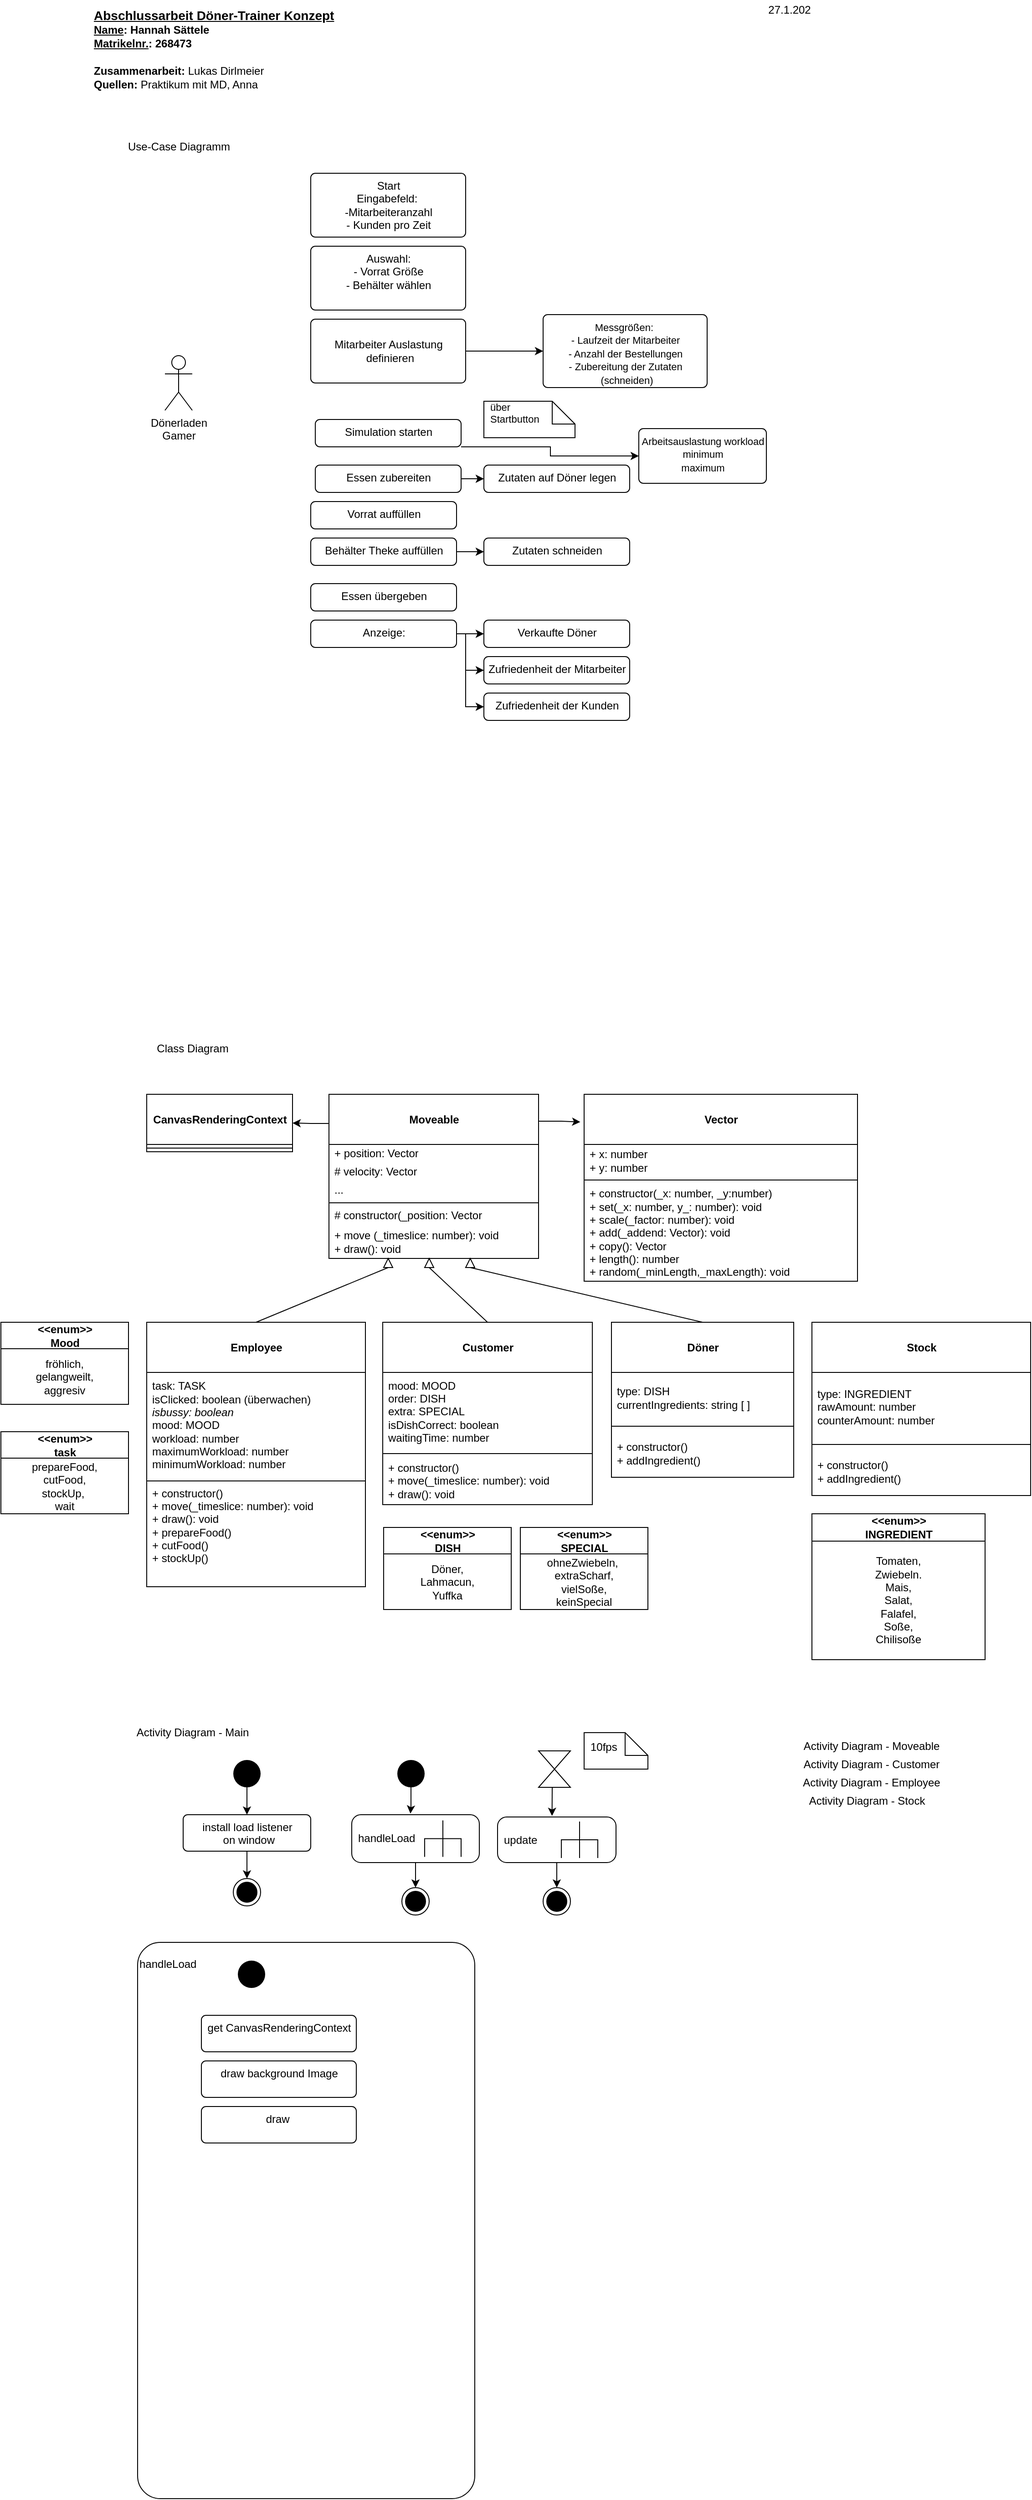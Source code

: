 <mxfile version="15.7.3" type="device"><diagram id="7r4EkHt8a0T-WiO6KExx" name="Seite-1"><mxGraphModel dx="1653" dy="1008" grid="1" gridSize="10" guides="1" tooltips="1" connect="1" arrows="1" fold="1" page="1" pageScale="1" pageWidth="827" pageHeight="1169" math="0" shadow="0"><root><mxCell id="0"/><mxCell id="1" parent="0"/><mxCell id="Qmf67HxENv94UD_E8Iam-1" value="Dönerladen&lt;br&gt;Gamer" style="shape=umlActor;verticalLabelPosition=bottom;verticalAlign=top;html=1;" parent="1" vertex="1"><mxGeometry x="90" y="400" width="30" height="60" as="geometry"/></mxCell><mxCell id="Qmf67HxENv94UD_E8Iam-2" value="Start&lt;br&gt;&lt;div&gt;&lt;span&gt;Eingabefeld:&amp;nbsp;&lt;/span&gt;&lt;/div&gt;&lt;div&gt;&lt;span&gt;-Mitarbeiteranzahl&lt;/span&gt;&lt;/div&gt;&lt;div&gt;&lt;span&gt;- Kunden pro Zeit&lt;/span&gt;&lt;/div&gt;" style="html=1;align=center;verticalAlign=top;rounded=1;absoluteArcSize=1;arcSize=10;dashed=0;" parent="1" vertex="1"><mxGeometry x="250" y="200" width="170" height="70" as="geometry"/></mxCell><mxCell id="Qmf67HxENv94UD_E8Iam-3" value="&lt;font style=&quot;font-size: 14px&quot;&gt;&lt;b&gt;&lt;u&gt;Abschlussarbeit Döner-Trainer Konzept&lt;br&gt;&lt;/u&gt;&lt;/b&gt;&lt;/font&gt;&lt;div&gt;&lt;font style=&quot;font-size: 12px&quot;&gt;&lt;b&gt;&lt;u&gt;Name&lt;/u&gt;&lt;/b&gt;&lt;b&gt;:&lt;/b&gt;&lt;b&gt; &lt;/b&gt;&lt;b&gt;Hannah Sättele&lt;/b&gt;&lt;/font&gt;&lt;/div&gt;&lt;div&gt;&lt;font style=&quot;font-size: 12px&quot;&gt;&lt;u style=&quot;font-weight: bold&quot;&gt;Matrikelnr.&lt;/u&gt;&lt;span style=&quot;font-weight: bold&quot;&gt;:&lt;/span&gt; &lt;b&gt;268473&lt;/b&gt;&lt;/font&gt;&lt;/div&gt;&lt;b style=&quot;font-size: 14px&quot;&gt;&lt;u&gt;&lt;br&gt;&lt;/u&gt;&lt;/b&gt;" style="text;html=1;align=left;verticalAlign=middle;resizable=0;points=[];autosize=1;strokeColor=none;fillColor=none;" parent="1" vertex="1"><mxGeometry x="10" y="20" width="280" height="60" as="geometry"/></mxCell><mxCell id="Qmf67HxENv94UD_E8Iam-4" value="&lt;font style=&quot;font-size: 12px&quot;&gt;Use-Case Diagramm&lt;/font&gt;" style="text;html=1;align=center;verticalAlign=middle;resizable=0;points=[];autosize=1;strokeColor=none;fillColor=none;fontSize=14;" parent="1" vertex="1"><mxGeometry x="40" y="160" width="130" height="20" as="geometry"/></mxCell><mxCell id="Qmf67HxENv94UD_E8Iam-5" value="&lt;font style=&quot;font-size: 12px&quot;&gt;27.1.202&lt;/font&gt;" style="text;html=1;align=center;verticalAlign=middle;resizable=0;points=[];autosize=1;strokeColor=none;fillColor=none;fontSize=14;" parent="1" vertex="1"><mxGeometry x="735" y="10" width="80" height="20" as="geometry"/></mxCell><mxCell id="Qmf67HxENv94UD_E8Iam-6" value="Auswahl:&lt;br&gt;- Vorrat Größe&lt;br&gt;- Behälter wählen" style="html=1;align=center;verticalAlign=top;rounded=1;absoluteArcSize=1;arcSize=10;dashed=0;" parent="1" vertex="1"><mxGeometry x="250" y="280" width="170" height="70" as="geometry"/></mxCell><mxCell id="Qmf67HxENv94UD_E8Iam-11" value="" style="edgeStyle=orthogonalEdgeStyle;rounded=0;orthogonalLoop=1;jettySize=auto;html=1;fontSize=11;" parent="1" source="Qmf67HxENv94UD_E8Iam-7" target="Qmf67HxENv94UD_E8Iam-8" edge="1"><mxGeometry relative="1" as="geometry"/></mxCell><mxCell id="Qmf67HxENv94UD_E8Iam-7" value="&lt;br&gt;Mitarbeiter Auslastung&lt;br&gt;&amp;nbsp;definieren" style="html=1;align=center;verticalAlign=top;rounded=1;absoluteArcSize=1;arcSize=10;dashed=0;" parent="1" vertex="1"><mxGeometry x="250" y="360" width="170" height="70" as="geometry"/></mxCell><mxCell id="Qmf67HxENv94UD_E8Iam-8" value="&lt;font style=&quot;font-size: 11px&quot;&gt;Messgrößen:&amp;nbsp;&lt;br&gt;- Laufzeit der Mitarbeiter&lt;br&gt;- Anzahl der Bestellungen&lt;br&gt;- Zubereitung der Zutaten&lt;br&gt;&amp;nbsp;(schneiden)&lt;/font&gt;" style="html=1;align=center;verticalAlign=top;rounded=1;absoluteArcSize=1;arcSize=10;dashed=0;" parent="1" vertex="1"><mxGeometry x="505" y="355" width="180" height="80" as="geometry"/></mxCell><mxCell id="Qmf67HxENv94UD_E8Iam-137" style="edgeStyle=orthogonalEdgeStyle;rounded=0;orthogonalLoop=1;jettySize=auto;html=1;entryX=0;entryY=0.5;entryDx=0;entryDy=0;fontSize=12;" parent="1" source="Qmf67HxENv94UD_E8Iam-9" target="Qmf67HxENv94UD_E8Iam-136" edge="1"><mxGeometry relative="1" as="geometry"><Array as="points"><mxPoint x="513" y="500"/><mxPoint x="513" y="510"/></Array></mxGeometry></mxCell><mxCell id="Qmf67HxENv94UD_E8Iam-9" value="Simulation starten" style="html=1;align=center;verticalAlign=top;rounded=1;absoluteArcSize=1;arcSize=10;dashed=0;" parent="1" vertex="1"><mxGeometry x="255" y="470" width="160" height="30" as="geometry"/></mxCell><mxCell id="Qmf67HxENv94UD_E8Iam-12" value="" style="shape=note2;boundedLbl=1;whiteSpace=wrap;html=1;size=25;verticalAlign=top;align=left;spacingLeft=5;fontSize=11;" parent="1" vertex="1"><mxGeometry x="440" y="450" width="100" height="40" as="geometry"/></mxCell><mxCell id="Qmf67HxENv94UD_E8Iam-13" value="über &#10;Startbutton" style="resizeWidth=1;part=1;strokeColor=none;fillColor=none;align=left;spacingLeft=5;fontSize=11;" parent="Qmf67HxENv94UD_E8Iam-12" vertex="1"><mxGeometry width="100" height="25" relative="1" as="geometry"/></mxCell><mxCell id="Qmf67HxENv94UD_E8Iam-25" value="" style="edgeStyle=orthogonalEdgeStyle;rounded=0;orthogonalLoop=1;jettySize=auto;html=1;fontSize=11;" parent="1" source="Qmf67HxENv94UD_E8Iam-14" target="Qmf67HxENv94UD_E8Iam-24" edge="1"><mxGeometry relative="1" as="geometry"/></mxCell><mxCell id="Qmf67HxENv94UD_E8Iam-14" value="Essen zubereiten" style="html=1;align=center;verticalAlign=top;rounded=1;absoluteArcSize=1;arcSize=10;dashed=0;" parent="1" vertex="1"><mxGeometry x="255" y="520" width="160" height="30" as="geometry"/></mxCell><mxCell id="Qmf67HxENv94UD_E8Iam-15" value="Vorrat auffüllen" style="html=1;align=center;verticalAlign=top;rounded=1;absoluteArcSize=1;arcSize=10;dashed=0;" parent="1" vertex="1"><mxGeometry x="250" y="560" width="160" height="30" as="geometry"/></mxCell><mxCell id="Qmf67HxENv94UD_E8Iam-23" value="" style="edgeStyle=orthogonalEdgeStyle;rounded=0;orthogonalLoop=1;jettySize=auto;html=1;fontSize=11;" parent="1" source="Qmf67HxENv94UD_E8Iam-16" target="Qmf67HxENv94UD_E8Iam-22" edge="1"><mxGeometry relative="1" as="geometry"/></mxCell><mxCell id="Qmf67HxENv94UD_E8Iam-16" value="Behälter Theke auffüllen" style="html=1;align=center;verticalAlign=top;rounded=1;absoluteArcSize=1;arcSize=10;dashed=0;" parent="1" vertex="1"><mxGeometry x="250" y="600" width="160" height="30" as="geometry"/></mxCell><mxCell id="Qmf67HxENv94UD_E8Iam-17" value="Essen übergeben" style="html=1;align=center;verticalAlign=top;rounded=1;absoluteArcSize=1;arcSize=10;dashed=0;" parent="1" vertex="1"><mxGeometry x="250" y="650" width="160" height="30" as="geometry"/></mxCell><mxCell id="Qmf67HxENv94UD_E8Iam-29" style="edgeStyle=orthogonalEdgeStyle;rounded=0;orthogonalLoop=1;jettySize=auto;html=1;entryX=0;entryY=0.5;entryDx=0;entryDy=0;fontSize=11;" parent="1" source="Qmf67HxENv94UD_E8Iam-18" target="Qmf67HxENv94UD_E8Iam-19" edge="1"><mxGeometry relative="1" as="geometry"/></mxCell><mxCell id="Qmf67HxENv94UD_E8Iam-30" style="edgeStyle=orthogonalEdgeStyle;rounded=0;orthogonalLoop=1;jettySize=auto;html=1;entryX=0;entryY=0.5;entryDx=0;entryDy=0;fontSize=11;" parent="1" source="Qmf67HxENv94UD_E8Iam-18" target="Qmf67HxENv94UD_E8Iam-20" edge="1"><mxGeometry relative="1" as="geometry"><Array as="points"><mxPoint x="420" y="705"/><mxPoint x="420" y="745"/></Array></mxGeometry></mxCell><mxCell id="Qmf67HxENv94UD_E8Iam-31" style="edgeStyle=orthogonalEdgeStyle;rounded=0;orthogonalLoop=1;jettySize=auto;html=1;entryX=0;entryY=0.5;entryDx=0;entryDy=0;fontSize=11;" parent="1" source="Qmf67HxENv94UD_E8Iam-18" target="Qmf67HxENv94UD_E8Iam-21" edge="1"><mxGeometry relative="1" as="geometry"><Array as="points"><mxPoint x="420" y="705"/><mxPoint x="420" y="785"/></Array></mxGeometry></mxCell><mxCell id="Qmf67HxENv94UD_E8Iam-18" value="Anzeige:" style="html=1;align=center;verticalAlign=top;rounded=1;absoluteArcSize=1;arcSize=10;dashed=0;" parent="1" vertex="1"><mxGeometry x="250" y="690" width="160" height="30" as="geometry"/></mxCell><mxCell id="Qmf67HxENv94UD_E8Iam-19" value="Verkaufte Döner" style="html=1;align=center;verticalAlign=top;rounded=1;absoluteArcSize=1;arcSize=10;dashed=0;" parent="1" vertex="1"><mxGeometry x="440" y="690" width="160" height="30" as="geometry"/></mxCell><mxCell id="Qmf67HxENv94UD_E8Iam-20" value="Zufriedenheit der Mitarbeiter" style="html=1;align=center;verticalAlign=top;rounded=1;absoluteArcSize=1;arcSize=10;dashed=0;" parent="1" vertex="1"><mxGeometry x="440" y="730" width="160" height="30" as="geometry"/></mxCell><mxCell id="Qmf67HxENv94UD_E8Iam-21" value="Zufriedenheit der Kunden" style="html=1;align=center;verticalAlign=top;rounded=1;absoluteArcSize=1;arcSize=10;dashed=0;" parent="1" vertex="1"><mxGeometry x="440" y="770" width="160" height="30" as="geometry"/></mxCell><mxCell id="Qmf67HxENv94UD_E8Iam-22" value="Zutaten schneiden" style="html=1;align=center;verticalAlign=top;rounded=1;absoluteArcSize=1;arcSize=10;dashed=0;" parent="1" vertex="1"><mxGeometry x="440" y="600" width="160" height="30" as="geometry"/></mxCell><mxCell id="Qmf67HxENv94UD_E8Iam-24" value="Zutaten auf Döner legen" style="html=1;align=center;verticalAlign=top;rounded=1;absoluteArcSize=1;arcSize=10;dashed=0;" parent="1" vertex="1"><mxGeometry x="440" y="520" width="160" height="30" as="geometry"/></mxCell><mxCell id="Qmf67HxENv94UD_E8Iam-33" value="&lt;font style=&quot;font-size: 12px&quot;&gt;&lt;b&gt;Zusammenarbeit:&lt;/b&gt; Lukas Dirlmeier&lt;br&gt;&lt;b&gt;Quellen&lt;/b&gt;&lt;b&gt;: &lt;/b&gt;Praktikum mit MD, Anna&lt;b&gt;&amp;nbsp;&lt;/b&gt;&lt;/font&gt;" style="text;html=1;align=left;verticalAlign=middle;resizable=0;points=[];autosize=1;strokeColor=none;fillColor=none;fontSize=11;" parent="1" vertex="1"><mxGeometry x="10" y="80" width="200" height="30" as="geometry"/></mxCell><mxCell id="Qmf67HxENv94UD_E8Iam-34" value="Class Diagram" style="text;html=1;align=center;verticalAlign=middle;resizable=0;points=[];autosize=1;strokeColor=none;fillColor=none;fontSize=12;" parent="1" vertex="1"><mxGeometry x="75" y="1150" width="90" height="20" as="geometry"/></mxCell><mxCell id="Qmf67HxENv94UD_E8Iam-53" value="&lt;br&gt;&lt;b&gt;CanvasRenderingContext&lt;/b&gt;" style="swimlane;fontStyle=0;align=center;verticalAlign=top;childLayout=stackLayout;horizontal=1;startSize=55;horizontalStack=0;resizeParent=1;resizeParentMax=0;resizeLast=0;collapsible=0;marginBottom=0;html=1;fontSize=12;" parent="1" vertex="1"><mxGeometry x="70" y="1210" width="160" height="63" as="geometry"/></mxCell><mxCell id="Qmf67HxENv94UD_E8Iam-58" value="" style="line;strokeWidth=1;fillColor=none;align=left;verticalAlign=middle;spacingTop=-1;spacingLeft=3;spacingRight=3;rotatable=0;labelPosition=right;points=[];portConstraint=eastwest;fontSize=12;" parent="Qmf67HxENv94UD_E8Iam-53" vertex="1"><mxGeometry y="55" width="160" height="8" as="geometry"/></mxCell><mxCell id="Qmf67HxENv94UD_E8Iam-150" style="edgeStyle=orthogonalEdgeStyle;rounded=0;orthogonalLoop=1;jettySize=auto;html=1;entryX=-0.014;entryY=0.148;entryDx=0;entryDy=0;entryPerimeter=0;fontSize=12;exitX=1.001;exitY=0.164;exitDx=0;exitDy=0;exitPerimeter=0;" parent="1" source="Qmf67HxENv94UD_E8Iam-61" target="Qmf67HxENv94UD_E8Iam-69" edge="1"><mxGeometry relative="1" as="geometry"/></mxCell><mxCell id="Qmf67HxENv94UD_E8Iam-151" style="edgeStyle=orthogonalEdgeStyle;rounded=0;orthogonalLoop=1;jettySize=auto;html=1;entryX=1;entryY=0.5;entryDx=0;entryDy=0;fontSize=12;exitX=0.006;exitY=0.178;exitDx=0;exitDy=0;exitPerimeter=0;" parent="1" source="Qmf67HxENv94UD_E8Iam-61" target="Qmf67HxENv94UD_E8Iam-53" edge="1"><mxGeometry relative="1" as="geometry"/></mxCell><mxCell id="Qmf67HxENv94UD_E8Iam-61" value="&lt;br&gt;&lt;b&gt;Moveable&lt;/b&gt;" style="swimlane;fontStyle=0;align=center;verticalAlign=top;childLayout=stackLayout;horizontal=1;startSize=55;horizontalStack=0;resizeParent=1;resizeParentMax=0;resizeLast=0;collapsible=0;marginBottom=0;html=1;fontSize=12;" parent="1" vertex="1"><mxGeometry x="270" y="1210" width="230" height="180" as="geometry"/></mxCell><mxCell id="Qmf67HxENv94UD_E8Iam-62" value="+ position: Vector" style="text;html=1;strokeColor=none;fillColor=none;align=left;verticalAlign=middle;spacingLeft=4;spacingRight=4;overflow=hidden;rotatable=0;points=[[0,0.5],[1,0.5]];portConstraint=eastwest;fontSize=12;" parent="Qmf67HxENv94UD_E8Iam-61" vertex="1"><mxGeometry y="55" width="230" height="20" as="geometry"/></mxCell><mxCell id="Qmf67HxENv94UD_E8Iam-63" value="# velocity: Vector" style="text;html=1;strokeColor=none;fillColor=none;align=left;verticalAlign=middle;spacingLeft=4;spacingRight=4;overflow=hidden;rotatable=0;points=[[0,0.5],[1,0.5]];portConstraint=eastwest;fontSize=12;" parent="Qmf67HxENv94UD_E8Iam-61" vertex="1"><mxGeometry y="75" width="230" height="20" as="geometry"/></mxCell><mxCell id="Qmf67HxENv94UD_E8Iam-65" value="..." style="text;html=1;strokeColor=none;fillColor=none;align=left;verticalAlign=middle;spacingLeft=4;spacingRight=4;overflow=hidden;rotatable=0;points=[[0,0.5],[1,0.5]];portConstraint=eastwest;fontSize=12;" parent="Qmf67HxENv94UD_E8Iam-61" vertex="1"><mxGeometry y="95" width="230" height="20" as="geometry"/></mxCell><mxCell id="Qmf67HxENv94UD_E8Iam-66" value="" style="line;strokeWidth=1;fillColor=none;align=left;verticalAlign=middle;spacingTop=-1;spacingLeft=3;spacingRight=3;rotatable=0;labelPosition=right;points=[];portConstraint=eastwest;fontSize=12;" parent="Qmf67HxENv94UD_E8Iam-61" vertex="1"><mxGeometry y="115" width="230" height="8" as="geometry"/></mxCell><mxCell id="Qmf67HxENv94UD_E8Iam-67" value="# constructor(_position: Vector" style="text;html=1;strokeColor=none;fillColor=none;align=left;verticalAlign=middle;spacingLeft=4;spacingRight=4;overflow=hidden;rotatable=0;points=[[0,0.5],[1,0.5]];portConstraint=eastwest;fontSize=12;" parent="Qmf67HxENv94UD_E8Iam-61" vertex="1"><mxGeometry y="123" width="230" height="20" as="geometry"/></mxCell><mxCell id="Qmf67HxENv94UD_E8Iam-68" value="+ move (_timeslice: number): void&lt;br&gt;+ draw(): void" style="text;html=1;strokeColor=none;fillColor=none;align=left;verticalAlign=middle;spacingLeft=4;spacingRight=4;overflow=hidden;rotatable=0;points=[[0,0.5],[1,0.5]];portConstraint=eastwest;fontSize=12;" parent="Qmf67HxENv94UD_E8Iam-61" vertex="1"><mxGeometry y="143" width="230" height="37" as="geometry"/></mxCell><mxCell id="Qmf67HxENv94UD_E8Iam-69" value="&lt;br&gt;&lt;b&gt;Vector&lt;/b&gt;" style="swimlane;fontStyle=0;align=center;verticalAlign=top;childLayout=stackLayout;horizontal=1;startSize=55;horizontalStack=0;resizeParent=1;resizeParentMax=0;resizeLast=0;collapsible=0;marginBottom=0;html=1;fontSize=12;" parent="1" vertex="1"><mxGeometry x="550" y="1210" width="300" height="205" as="geometry"/></mxCell><mxCell id="Qmf67HxENv94UD_E8Iam-70" value="+ x: number&lt;br&gt;+ y: number" style="text;html=1;strokeColor=none;fillColor=none;align=left;verticalAlign=middle;spacingLeft=4;spacingRight=4;overflow=hidden;rotatable=0;points=[[0,0.5],[1,0.5]];portConstraint=eastwest;fontSize=12;" parent="Qmf67HxENv94UD_E8Iam-69" vertex="1"><mxGeometry y="55" width="300" height="35" as="geometry"/></mxCell><mxCell id="Qmf67HxENv94UD_E8Iam-73" value="" style="line;strokeWidth=1;fillColor=none;align=left;verticalAlign=middle;spacingTop=-1;spacingLeft=3;spacingRight=3;rotatable=0;labelPosition=right;points=[];portConstraint=eastwest;fontSize=12;" parent="Qmf67HxENv94UD_E8Iam-69" vertex="1"><mxGeometry y="90" width="300" height="8" as="geometry"/></mxCell><mxCell id="Qmf67HxENv94UD_E8Iam-74" value="&lt;div&gt;&lt;span&gt;+ constructor(_x: number, _y:number)&lt;/span&gt;&lt;/div&gt;&lt;div&gt;&lt;span&gt;+ set(_x: number, y_: number): void&lt;/span&gt;&lt;/div&gt;&lt;div&gt;&lt;span&gt;+ scale(_factor: number): void&lt;/span&gt;&lt;/div&gt;&lt;div&gt;&lt;span&gt;+ add(_addend: Vector): void&lt;/span&gt;&lt;/div&gt;&lt;div&gt;&lt;span&gt;+ copy(): Vector&lt;/span&gt;&lt;/div&gt;&lt;div&gt;&lt;span&gt;+ length(): number&lt;/span&gt;&lt;/div&gt;&lt;div&gt;&lt;span&gt;+ random(_minLength,_maxLength): void&lt;/span&gt;&lt;/div&gt;" style="text;html=1;strokeColor=none;fillColor=none;align=left;verticalAlign=middle;spacingLeft=4;spacingRight=4;overflow=hidden;rotatable=0;points=[[0,0.5],[1,0.5]];portConstraint=eastwest;fontSize=12;" parent="Qmf67HxENv94UD_E8Iam-69" vertex="1"><mxGeometry y="98" width="300" height="107" as="geometry"/></mxCell><mxCell id="Qmf67HxENv94UD_E8Iam-76" value="&lt;br&gt;&lt;b&gt;Employee&lt;/b&gt;" style="swimlane;fontStyle=0;align=center;verticalAlign=top;childLayout=stackLayout;horizontal=1;startSize=55;horizontalStack=0;resizeParent=1;resizeParentMax=0;resizeLast=0;collapsible=0;marginBottom=0;html=1;fontSize=12;" parent="1" vertex="1"><mxGeometry x="70" y="1460" width="240" height="290" as="geometry"/></mxCell><mxCell id="Qmf67HxENv94UD_E8Iam-77" value="task: TASK&lt;br&gt;isClicked: boolean (überwachen)&lt;br&gt;&lt;i&gt;isbussy: boolean&lt;br&gt;&lt;/i&gt;mood: MOOD&lt;br&gt;workload: number&lt;br&gt;maximumWorkload: number&lt;br&gt;minimumWorkload: number" style="text;html=1;strokeColor=none;fillColor=none;align=left;verticalAlign=middle;spacingLeft=4;spacingRight=4;overflow=hidden;rotatable=0;points=[[0,0.5],[1,0.5]];portConstraint=eastwest;fontSize=12;" parent="Qmf67HxENv94UD_E8Iam-76" vertex="1"><mxGeometry y="55" width="240" height="115" as="geometry"/></mxCell><mxCell id="Qmf67HxENv94UD_E8Iam-78" value="" style="line;strokeWidth=1;fillColor=none;align=left;verticalAlign=middle;spacingTop=-1;spacingLeft=3;spacingRight=3;rotatable=0;labelPosition=right;points=[];portConstraint=eastwest;fontSize=12;" parent="Qmf67HxENv94UD_E8Iam-76" vertex="1"><mxGeometry y="170" width="240" height="8" as="geometry"/></mxCell><mxCell id="Qmf67HxENv94UD_E8Iam-79" value="&lt;div&gt;&lt;span&gt;+ constructor()&lt;/span&gt;&lt;/div&gt;&lt;div&gt;+ move(_timeslice: number): void&lt;/div&gt;&lt;div&gt;+ draw(): void&lt;/div&gt;&lt;div&gt;+ prepareFood()&lt;/div&gt;&lt;div&gt;+ cutFood()&lt;/div&gt;&lt;div&gt;+ stockUp()&lt;/div&gt;&lt;div&gt;&lt;br&gt;&lt;/div&gt;&lt;div&gt;&lt;br&gt;&lt;/div&gt;&lt;div&gt;&lt;br&gt;&lt;/div&gt;" style="text;html=1;strokeColor=none;fillColor=none;align=left;verticalAlign=middle;spacingLeft=4;spacingRight=4;overflow=hidden;rotatable=0;points=[[0,0.5],[1,0.5]];portConstraint=eastwest;fontSize=12;" parent="Qmf67HxENv94UD_E8Iam-76" vertex="1"><mxGeometry y="178" width="240" height="112" as="geometry"/></mxCell><mxCell id="Qmf67HxENv94UD_E8Iam-80" value="&lt;br&gt;&lt;b&gt;Customer&lt;/b&gt;" style="swimlane;fontStyle=0;align=center;verticalAlign=top;childLayout=stackLayout;horizontal=1;startSize=55;horizontalStack=0;resizeParent=1;resizeParentMax=0;resizeLast=0;collapsible=0;marginBottom=0;html=1;fontSize=12;" parent="1" vertex="1"><mxGeometry x="329" y="1460" width="230" height="200" as="geometry"/></mxCell><mxCell id="Qmf67HxENv94UD_E8Iam-81" value="mood: MOOD&amp;nbsp;&lt;br&gt;order: DISH&lt;br&gt;extra: SPECIAL&lt;br&gt;isDishCorrect: boolean&lt;br&gt;waitingTime: number" style="text;html=1;strokeColor=none;fillColor=none;align=left;verticalAlign=middle;spacingLeft=4;spacingRight=4;overflow=hidden;rotatable=0;points=[[0,0.5],[1,0.5]];portConstraint=eastwest;fontSize=12;" parent="Qmf67HxENv94UD_E8Iam-80" vertex="1"><mxGeometry y="55" width="230" height="85" as="geometry"/></mxCell><mxCell id="Qmf67HxENv94UD_E8Iam-82" value="" style="line;strokeWidth=1;fillColor=none;align=left;verticalAlign=middle;spacingTop=-1;spacingLeft=3;spacingRight=3;rotatable=0;labelPosition=right;points=[];portConstraint=eastwest;fontSize=12;" parent="Qmf67HxENv94UD_E8Iam-80" vertex="1"><mxGeometry y="140" width="230" height="8" as="geometry"/></mxCell><mxCell id="Qmf67HxENv94UD_E8Iam-83" value="&lt;div&gt;&lt;span&gt;+ constructor()&lt;/span&gt;&lt;/div&gt;&lt;div&gt;+ move(_timeslice: number): void&lt;/div&gt;&lt;div&gt;+ draw(): void&lt;/div&gt;" style="text;html=1;strokeColor=none;fillColor=none;align=left;verticalAlign=middle;spacingLeft=4;spacingRight=4;overflow=hidden;rotatable=0;points=[[0,0.5],[1,0.5]];portConstraint=eastwest;fontSize=12;" parent="Qmf67HxENv94UD_E8Iam-80" vertex="1"><mxGeometry y="148" width="230" height="52" as="geometry"/></mxCell><mxCell id="Qmf67HxENv94UD_E8Iam-84" value="&lt;br&gt;&lt;b&gt;Stock&lt;/b&gt;" style="swimlane;fontStyle=0;align=center;verticalAlign=top;childLayout=stackLayout;horizontal=1;startSize=55;horizontalStack=0;resizeParent=1;resizeParentMax=0;resizeLast=0;collapsible=0;marginBottom=0;html=1;fontSize=12;" parent="1" vertex="1"><mxGeometry x="800" y="1460" width="240" height="190" as="geometry"/></mxCell><mxCell id="Qmf67HxENv94UD_E8Iam-85" value="type: INGREDIENT&lt;br&gt;rawAmount: number&lt;br&gt;counterAmount: number&lt;br&gt;" style="text;html=1;strokeColor=none;fillColor=none;align=left;verticalAlign=middle;spacingLeft=4;spacingRight=4;overflow=hidden;rotatable=0;points=[[0,0.5],[1,0.5]];portConstraint=eastwest;fontSize=12;" parent="Qmf67HxENv94UD_E8Iam-84" vertex="1"><mxGeometry y="55" width="240" height="75" as="geometry"/></mxCell><mxCell id="Qmf67HxENv94UD_E8Iam-86" value="" style="line;strokeWidth=1;fillColor=none;align=left;verticalAlign=middle;spacingTop=-1;spacingLeft=3;spacingRight=3;rotatable=0;labelPosition=right;points=[];portConstraint=eastwest;fontSize=12;" parent="Qmf67HxENv94UD_E8Iam-84" vertex="1"><mxGeometry y="130" width="240" height="8" as="geometry"/></mxCell><mxCell id="Qmf67HxENv94UD_E8Iam-87" value="&lt;div&gt;&lt;span&gt;+ constructor()&lt;/span&gt;&lt;/div&gt;&lt;div&gt;+ addIngredient()&lt;/div&gt;" style="text;html=1;strokeColor=none;fillColor=none;align=left;verticalAlign=middle;spacingLeft=4;spacingRight=4;overflow=hidden;rotatable=0;points=[[0,0.5],[1,0.5]];portConstraint=eastwest;fontSize=12;" parent="Qmf67HxENv94UD_E8Iam-84" vertex="1"><mxGeometry y="138" width="240" height="52" as="geometry"/></mxCell><mxCell id="Qmf67HxENv94UD_E8Iam-88" value="Activity Diagram - Moveable" style="text;html=1;align=center;verticalAlign=middle;resizable=0;points=[];autosize=1;strokeColor=none;fillColor=none;fontSize=12;" parent="1" vertex="1"><mxGeometry x="780" y="1915" width="170" height="20" as="geometry"/></mxCell><mxCell id="Qmf67HxENv94UD_E8Iam-89" value="Activity Diagram - Main" style="text;html=1;align=center;verticalAlign=middle;resizable=0;points=[];autosize=1;strokeColor=none;fillColor=none;fontSize=12;" parent="1" vertex="1"><mxGeometry x="50" y="1900" width="140" height="20" as="geometry"/></mxCell><mxCell id="Qmf67HxENv94UD_E8Iam-90" value="Activity Diagram - Customer" style="text;html=1;align=center;verticalAlign=middle;resizable=0;points=[];autosize=1;strokeColor=none;fillColor=none;fontSize=12;" parent="1" vertex="1"><mxGeometry x="780" y="1935" width="170" height="20" as="geometry"/></mxCell><mxCell id="Qmf67HxENv94UD_E8Iam-91" value="Activity Diagram - Employee" style="text;html=1;align=center;verticalAlign=middle;resizable=0;points=[];autosize=1;strokeColor=none;fillColor=none;fontSize=12;" parent="1" vertex="1"><mxGeometry x="780" y="1955" width="170" height="20" as="geometry"/></mxCell><mxCell id="Qmf67HxENv94UD_E8Iam-92" value="Activity Diagram - Stock" style="text;html=1;align=center;verticalAlign=middle;resizable=0;points=[];autosize=1;strokeColor=none;fillColor=none;fontSize=12;" parent="1" vertex="1"><mxGeometry x="790" y="1975" width="140" height="20" as="geometry"/></mxCell><mxCell id="Qmf67HxENv94UD_E8Iam-96" value="" style="edgeStyle=orthogonalEdgeStyle;rounded=0;orthogonalLoop=1;jettySize=auto;html=1;fontSize=12;" parent="1" source="Qmf67HxENv94UD_E8Iam-93" target="Qmf67HxENv94UD_E8Iam-95" edge="1"><mxGeometry relative="1" as="geometry"/></mxCell><mxCell id="Qmf67HxENv94UD_E8Iam-93" value="" style="ellipse;fillColor=#000000;strokeColor=none;fontSize=12;align=left;" parent="1" vertex="1"><mxGeometry x="165" y="1940" width="30" height="30" as="geometry"/></mxCell><mxCell id="Qmf67HxENv94UD_E8Iam-94" value="" style="ellipse;html=1;shape=endState;fillColor=#000000;strokeColor=#000000;fontSize=12;align=left;" parent="1" vertex="1"><mxGeometry x="165" y="2070" width="30" height="30" as="geometry"/></mxCell><mxCell id="Qmf67HxENv94UD_E8Iam-97" value="" style="edgeStyle=orthogonalEdgeStyle;rounded=0;orthogonalLoop=1;jettySize=auto;html=1;fontSize=12;" parent="1" source="Qmf67HxENv94UD_E8Iam-95" target="Qmf67HxENv94UD_E8Iam-94" edge="1"><mxGeometry relative="1" as="geometry"/></mxCell><mxCell id="Qmf67HxENv94UD_E8Iam-95" value="install load listener&lt;br&gt;&amp;nbsp;on window" style="html=1;align=center;verticalAlign=top;rounded=1;absoluteArcSize=1;arcSize=10;dashed=0;fontSize=12;" parent="1" vertex="1"><mxGeometry x="110" y="2000" width="140" height="40" as="geometry"/></mxCell><mxCell id="Qmf67HxENv94UD_E8Iam-99" value="handleLoad" style="html=1;align=left;verticalAlign=top;rounded=1;absoluteArcSize=1;arcSize=50;dashed=0;spacingTop=10;spacingRight=30;fontSize=12;" parent="1" vertex="1"><mxGeometry x="60" y="2140" width="370" height="610" as="geometry"/></mxCell><mxCell id="Qmf67HxENv94UD_E8Iam-100" value="" style="ellipse;fillColor=#000000;strokeColor=none;fontSize=12;align=left;" parent="1" vertex="1"><mxGeometry x="170" y="2160" width="30" height="30" as="geometry"/></mxCell><mxCell id="Qmf67HxENv94UD_E8Iam-101" value="get CanvasRenderingContext" style="html=1;align=center;verticalAlign=top;rounded=1;absoluteArcSize=1;arcSize=10;dashed=0;fontSize=12;" parent="1" vertex="1"><mxGeometry x="130" y="2220" width="170" height="40" as="geometry"/></mxCell><mxCell id="Qmf67HxENv94UD_E8Iam-103" value="draw background Image" style="html=1;align=center;verticalAlign=top;rounded=1;absoluteArcSize=1;arcSize=10;dashed=0;fontSize=12;" parent="1" vertex="1"><mxGeometry x="130" y="2270" width="170" height="40" as="geometry"/></mxCell><mxCell id="Qmf67HxENv94UD_E8Iam-104" value="draw&amp;nbsp;" style="html=1;align=center;verticalAlign=top;rounded=1;absoluteArcSize=1;arcSize=10;dashed=0;fontSize=12;" parent="1" vertex="1"><mxGeometry x="130" y="2320" width="170" height="40" as="geometry"/></mxCell><mxCell id="Qmf67HxENv94UD_E8Iam-110" style="edgeStyle=orthogonalEdgeStyle;rounded=0;orthogonalLoop=1;jettySize=auto;html=1;entryX=0.46;entryY=-0.023;entryDx=0;entryDy=0;entryPerimeter=0;fontSize=12;" parent="1" source="Qmf67HxENv94UD_E8Iam-105" target="Qmf67HxENv94UD_E8Iam-107" edge="1"><mxGeometry relative="1" as="geometry"/></mxCell><mxCell id="Qmf67HxENv94UD_E8Iam-105" value="" style="ellipse;fillColor=#000000;strokeColor=none;fontSize=12;align=left;" parent="1" vertex="1"><mxGeometry x="345" y="1940" width="30" height="30" as="geometry"/></mxCell><mxCell id="Qmf67HxENv94UD_E8Iam-111" style="edgeStyle=orthogonalEdgeStyle;rounded=0;orthogonalLoop=1;jettySize=auto;html=1;entryX=0.5;entryY=0;entryDx=0;entryDy=0;fontSize=12;" parent="1" source="Qmf67HxENv94UD_E8Iam-107" target="Qmf67HxENv94UD_E8Iam-108" edge="1"><mxGeometry relative="1" as="geometry"/></mxCell><mxCell id="Qmf67HxENv94UD_E8Iam-107" value="handleLoad" style="shape=mxgraph.uml25.behaviorAction;html=1;rounded=1;absoluteArcSize=1;arcSize=10;align=left;spacingLeft=5;fontSize=12;" parent="1" vertex="1"><mxGeometry x="295" y="2000" width="140" height="52.5" as="geometry"/></mxCell><mxCell id="Qmf67HxENv94UD_E8Iam-108" value="" style="ellipse;html=1;shape=endState;fillColor=#000000;strokeColor=#000000;fontSize=12;align=left;" parent="1" vertex="1"><mxGeometry x="350" y="2080" width="30" height="30" as="geometry"/></mxCell><mxCell id="Qmf67HxENv94UD_E8Iam-112" style="edgeStyle=orthogonalEdgeStyle;rounded=0;orthogonalLoop=1;jettySize=auto;html=1;entryX=0.46;entryY=-0.023;entryDx=0;entryDy=0;entryPerimeter=0;fontSize=12;" parent="1" target="Qmf67HxENv94UD_E8Iam-115" edge="1"><mxGeometry relative="1" as="geometry"><mxPoint x="515" y="1970" as="sourcePoint"/></mxGeometry></mxCell><mxCell id="Qmf67HxENv94UD_E8Iam-114" style="edgeStyle=orthogonalEdgeStyle;rounded=0;orthogonalLoop=1;jettySize=auto;html=1;entryX=0.5;entryY=0;entryDx=0;entryDy=0;fontSize=12;" parent="1" source="Qmf67HxENv94UD_E8Iam-115" target="Qmf67HxENv94UD_E8Iam-116" edge="1"><mxGeometry relative="1" as="geometry"/></mxCell><mxCell id="Qmf67HxENv94UD_E8Iam-115" value="update" style="shape=mxgraph.uml25.behaviorAction;html=1;rounded=1;absoluteArcSize=1;arcSize=10;align=left;spacingLeft=5;fontSize=12;" parent="1" vertex="1"><mxGeometry x="455" y="2002.5" width="130" height="50" as="geometry"/></mxCell><mxCell id="Qmf67HxENv94UD_E8Iam-116" value="" style="ellipse;html=1;shape=endState;fillColor=#000000;strokeColor=#000000;fontSize=12;align=left;" parent="1" vertex="1"><mxGeometry x="505" y="2080" width="30" height="30" as="geometry"/></mxCell><mxCell id="Qmf67HxENv94UD_E8Iam-117" value="" style="shape=collate;whiteSpace=wrap;html=1;fontSize=12;align=left;" parent="1" vertex="1"><mxGeometry x="500" y="1930" width="35" height="40" as="geometry"/></mxCell><mxCell id="Qmf67HxENv94UD_E8Iam-119" value="" style="shape=note2;boundedLbl=1;whiteSpace=wrap;html=1;size=25;verticalAlign=top;align=left;spacingLeft=5;fontSize=12;" parent="1" vertex="1"><mxGeometry x="550" y="1910" width="70" height="40" as="geometry"/></mxCell><mxCell id="Qmf67HxENv94UD_E8Iam-120" value="10fps" style="resizeWidth=1;part=1;strokeColor=none;fillColor=none;align=left;spacingLeft=5;fontSize=12;" parent="Qmf67HxENv94UD_E8Iam-119" vertex="1"><mxGeometry width="44.545" height="30" relative="1" as="geometry"/></mxCell><mxCell id="Qmf67HxENv94UD_E8Iam-131" value="&amp;lt;&amp;lt;enum&amp;gt;&amp;gt;&lt;br&gt;Mood" style="swimlane;fontStyle=1;align=center;verticalAlign=middle;childLayout=stackLayout;horizontal=1;startSize=29;horizontalStack=0;resizeParent=1;resizeParentMax=0;resizeLast=0;collapsible=0;marginBottom=0;html=1;fontSize=12;" parent="1" vertex="1"><mxGeometry x="-90" y="1460" width="140" height="90" as="geometry"/></mxCell><mxCell id="Qmf67HxENv94UD_E8Iam-132" value="fröhlich,&lt;br&gt;gelangweilt,&lt;br&gt;aggresiv" style="text;html=1;strokeColor=none;fillColor=none;align=center;verticalAlign=middle;spacingLeft=4;spacingRight=4;overflow=hidden;rotatable=0;points=[[0,0.5],[1,0.5]];portConstraint=eastwest;fontSize=12;" parent="Qmf67HxENv94UD_E8Iam-131" vertex="1"><mxGeometry y="29" width="140" height="61" as="geometry"/></mxCell><mxCell id="Qmf67HxENv94UD_E8Iam-134" value="&amp;lt;&amp;lt;enum&amp;gt;&amp;gt;&lt;br&gt;task" style="swimlane;fontStyle=1;align=center;verticalAlign=middle;childLayout=stackLayout;horizontal=1;startSize=29;horizontalStack=0;resizeParent=1;resizeParentMax=0;resizeLast=0;collapsible=0;marginBottom=0;html=1;fontSize=12;" parent="1" vertex="1"><mxGeometry x="-90" y="1580" width="140" height="90" as="geometry"/></mxCell><mxCell id="Qmf67HxENv94UD_E8Iam-135" value="prepareFood,&lt;br&gt;cutFood,&lt;br&gt;stockUp,&amp;nbsp;&lt;br&gt;wait" style="text;html=1;strokeColor=none;fillColor=none;align=center;verticalAlign=middle;spacingLeft=4;spacingRight=4;overflow=hidden;rotatable=0;points=[[0,0.5],[1,0.5]];portConstraint=eastwest;fontSize=12;" parent="Qmf67HxENv94UD_E8Iam-134" vertex="1"><mxGeometry y="29" width="140" height="61" as="geometry"/></mxCell><mxCell id="Qmf67HxENv94UD_E8Iam-136" value="&lt;span style=&quot;font-size: 11px&quot;&gt;Arbeitsauslastung workload&lt;br&gt;minimum&lt;br&gt;maximum&lt;br&gt;&lt;/span&gt;" style="html=1;align=center;verticalAlign=top;rounded=1;absoluteArcSize=1;arcSize=10;dashed=0;" parent="1" vertex="1"><mxGeometry x="610" y="480" width="140" height="60" as="geometry"/></mxCell><mxCell id="Qmf67HxENv94UD_E8Iam-138" value="&amp;lt;&amp;lt;enum&amp;gt;&amp;gt;&lt;br&gt;DISH" style="swimlane;fontStyle=1;align=center;verticalAlign=middle;childLayout=stackLayout;horizontal=1;startSize=29;horizontalStack=0;resizeParent=1;resizeParentMax=0;resizeLast=0;collapsible=0;marginBottom=0;html=1;fontSize=12;" parent="1" vertex="1"><mxGeometry x="330" y="1685" width="140" height="90" as="geometry"/></mxCell><mxCell id="Qmf67HxENv94UD_E8Iam-139" value="Döner,&lt;br&gt;Lahmacun,&lt;br&gt;Yuffka" style="text;html=1;strokeColor=none;fillColor=none;align=center;verticalAlign=middle;spacingLeft=4;spacingRight=4;overflow=hidden;rotatable=0;points=[[0,0.5],[1,0.5]];portConstraint=eastwest;fontSize=12;" parent="Qmf67HxENv94UD_E8Iam-138" vertex="1"><mxGeometry y="29" width="140" height="61" as="geometry"/></mxCell><mxCell id="Qmf67HxENv94UD_E8Iam-140" value="&amp;lt;&amp;lt;enum&amp;gt;&amp;gt;&lt;br&gt;SPECIAL" style="swimlane;fontStyle=1;align=center;verticalAlign=middle;childLayout=stackLayout;horizontal=1;startSize=29;horizontalStack=0;resizeParent=1;resizeParentMax=0;resizeLast=0;collapsible=0;marginBottom=0;html=1;fontSize=12;" parent="1" vertex="1"><mxGeometry x="480" y="1685" width="140" height="90" as="geometry"/></mxCell><mxCell id="Qmf67HxENv94UD_E8Iam-141" value="ohneZwiebeln,&amp;nbsp;&lt;br&gt;extraScharf,&lt;br&gt;vielSoße,&lt;br&gt;keinSpecial" style="text;html=1;strokeColor=none;fillColor=none;align=center;verticalAlign=middle;spacingLeft=4;spacingRight=4;overflow=hidden;rotatable=0;points=[[0,0.5],[1,0.5]];portConstraint=eastwest;fontSize=12;" parent="Qmf67HxENv94UD_E8Iam-140" vertex="1"><mxGeometry y="29" width="140" height="61" as="geometry"/></mxCell><mxCell id="Qmf67HxENv94UD_E8Iam-143" value="&amp;lt;&amp;lt;enum&amp;gt;&amp;gt;&lt;br&gt;INGREDIENT&lt;br&gt;" style="swimlane;fontStyle=1;align=center;verticalAlign=middle;childLayout=stackLayout;horizontal=1;startSize=30;horizontalStack=0;resizeParent=1;resizeParentMax=0;resizeLast=0;collapsible=0;marginBottom=0;html=1;fontSize=12;" parent="1" vertex="1"><mxGeometry x="800" y="1670" width="190" height="160" as="geometry"/></mxCell><mxCell id="Qmf67HxENv94UD_E8Iam-144" value="Tomaten,&lt;br&gt;Zwiebeln.&lt;br&gt;Mais,&lt;br&gt;Salat,&lt;br&gt;Falafel,&lt;br&gt;Soße,&lt;br&gt;Chilisoße" style="text;html=1;strokeColor=none;fillColor=none;align=center;verticalAlign=middle;spacingLeft=4;spacingRight=4;overflow=hidden;rotatable=0;points=[[0,0.5],[1,0.5]];portConstraint=eastwest;fontSize=12;" parent="Qmf67HxENv94UD_E8Iam-143" vertex="1"><mxGeometry y="30" width="190" height="130" as="geometry"/></mxCell><mxCell id="Qmf67HxENv94UD_E8Iam-146" value="&lt;br&gt;&lt;b&gt;Döner&lt;/b&gt;" style="swimlane;fontStyle=0;align=center;verticalAlign=top;childLayout=stackLayout;horizontal=1;startSize=55;horizontalStack=0;resizeParent=1;resizeParentMax=0;resizeLast=0;collapsible=0;marginBottom=0;html=1;fontSize=12;" parent="1" vertex="1"><mxGeometry x="580" y="1460" width="200" height="170" as="geometry"/></mxCell><mxCell id="Qmf67HxENv94UD_E8Iam-147" value="type: DISH&lt;br&gt;currentIngredients: string [ ]&amp;nbsp;&lt;br&gt;" style="text;html=1;strokeColor=none;fillColor=none;align=left;verticalAlign=middle;spacingLeft=4;spacingRight=4;overflow=hidden;rotatable=0;points=[[0,0.5],[1,0.5]];portConstraint=eastwest;fontSize=12;" parent="Qmf67HxENv94UD_E8Iam-146" vertex="1"><mxGeometry y="55" width="200" height="55" as="geometry"/></mxCell><mxCell id="Qmf67HxENv94UD_E8Iam-148" value="" style="line;strokeWidth=1;fillColor=none;align=left;verticalAlign=middle;spacingTop=-1;spacingLeft=3;spacingRight=3;rotatable=0;labelPosition=right;points=[];portConstraint=eastwest;fontSize=12;" parent="Qmf67HxENv94UD_E8Iam-146" vertex="1"><mxGeometry y="110" width="200" height="8" as="geometry"/></mxCell><mxCell id="Qmf67HxENv94UD_E8Iam-149" value="&lt;div&gt;&lt;span&gt;+ constructor()&lt;/span&gt;&lt;/div&gt;&lt;div&gt;+ addIngredient()&lt;/div&gt;" style="text;html=1;strokeColor=none;fillColor=none;align=left;verticalAlign=middle;spacingLeft=4;spacingRight=4;overflow=hidden;rotatable=0;points=[[0,0.5],[1,0.5]];portConstraint=eastwest;fontSize=12;" parent="Qmf67HxENv94UD_E8Iam-146" vertex="1"><mxGeometry y="118" width="200" height="52" as="geometry"/></mxCell><mxCell id="Qmf67HxENv94UD_E8Iam-152" value="" style="triangle;whiteSpace=wrap;html=1;fontSize=12;align=left;rotation=-90;" parent="1" vertex="1"><mxGeometry x="330" y="1390" width="10" height="10" as="geometry"/></mxCell><mxCell id="Qmf67HxENv94UD_E8Iam-154" value="" style="triangle;whiteSpace=wrap;html=1;fontSize=12;align=left;rotation=-90;" parent="1" vertex="1"><mxGeometry x="375" y="1390" width="10" height="10" as="geometry"/></mxCell><mxCell id="Qmf67HxENv94UD_E8Iam-155" value="" style="triangle;whiteSpace=wrap;html=1;fontSize=12;align=left;rotation=-90;" parent="1" vertex="1"><mxGeometry x="420" y="1390" width="10" height="10" as="geometry"/></mxCell><mxCell id="Qmf67HxENv94UD_E8Iam-157" value="" style="endArrow=none;html=1;rounded=0;fontSize=12;entryX=0;entryY=0.5;entryDx=0;entryDy=0;exitX=0.5;exitY=0;exitDx=0;exitDy=0;" parent="1" source="Qmf67HxENv94UD_E8Iam-76" target="Qmf67HxENv94UD_E8Iam-152" edge="1"><mxGeometry width="50" height="50" relative="1" as="geometry"><mxPoint x="510" y="1500" as="sourcePoint"/><mxPoint x="560" y="1450" as="targetPoint"/></mxGeometry></mxCell><mxCell id="Qmf67HxENv94UD_E8Iam-158" value="" style="endArrow=none;html=1;rounded=0;fontSize=12;exitX=0.5;exitY=0;exitDx=0;exitDy=0;" parent="1" source="Qmf67HxENv94UD_E8Iam-80" edge="1"><mxGeometry width="50" height="50" relative="1" as="geometry"><mxPoint x="200" y="1470" as="sourcePoint"/><mxPoint x="380" y="1400" as="targetPoint"/></mxGeometry></mxCell><mxCell id="Qmf67HxENv94UD_E8Iam-159" value="" style="endArrow=none;html=1;rounded=0;fontSize=12;entryX=0;entryY=0.5;entryDx=0;entryDy=0;exitX=0.5;exitY=0;exitDx=0;exitDy=0;" parent="1" source="Qmf67HxENv94UD_E8Iam-146" target="Qmf67HxENv94UD_E8Iam-155" edge="1"><mxGeometry width="50" height="50" relative="1" as="geometry"><mxPoint x="210" y="1480" as="sourcePoint"/><mxPoint x="355" y="1420" as="targetPoint"/></mxGeometry></mxCell></root></mxGraphModel></diagram></mxfile>